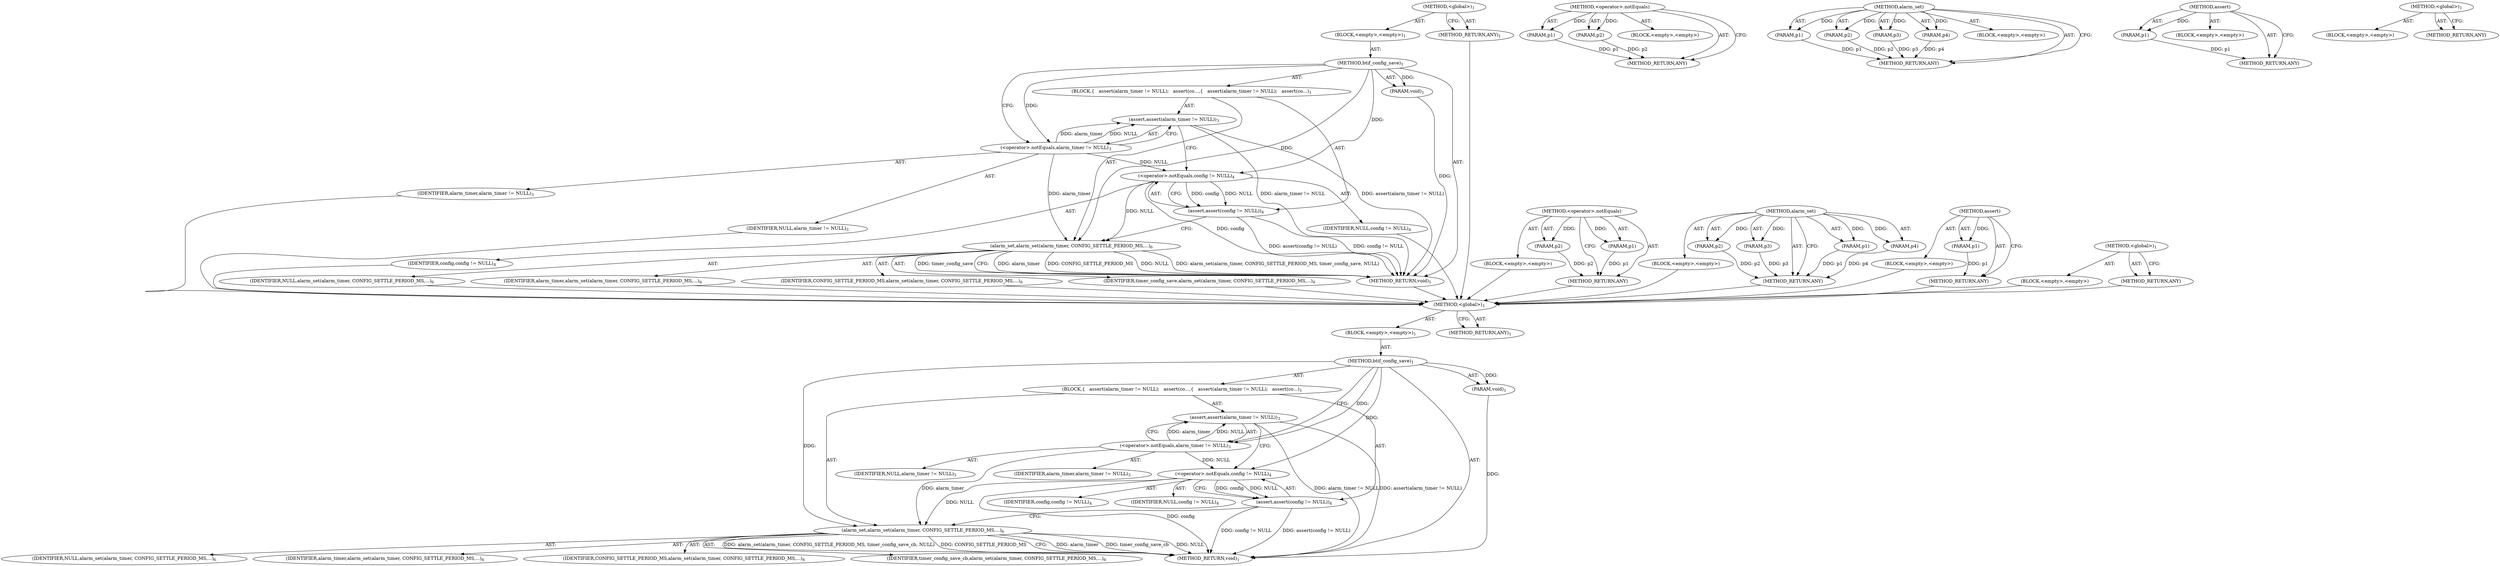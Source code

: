 digraph "&lt;global&gt;" {
vulnerable_6 [label=<(METHOD,&lt;global&gt;)<SUB>1</SUB>>];
vulnerable_7 [label=<(BLOCK,&lt;empty&gt;,&lt;empty&gt;)<SUB>1</SUB>>];
vulnerable_8 [label=<(METHOD,btif_config_save)<SUB>1</SUB>>];
vulnerable_9 [label=<(PARAM,void)<SUB>1</SUB>>];
vulnerable_10 [label=<(BLOCK,{

   assert(alarm_timer != NULL);
   assert(co...,{

   assert(alarm_timer != NULL);
   assert(co...)<SUB>1</SUB>>];
vulnerable_11 [label=<(assert,assert(alarm_timer != NULL))<SUB>3</SUB>>];
vulnerable_12 [label=<(&lt;operator&gt;.notEquals,alarm_timer != NULL)<SUB>3</SUB>>];
vulnerable_13 [label=<(IDENTIFIER,alarm_timer,alarm_timer != NULL)<SUB>3</SUB>>];
vulnerable_14 [label=<(IDENTIFIER,NULL,alarm_timer != NULL)<SUB>3</SUB>>];
vulnerable_15 [label=<(assert,assert(config != NULL))<SUB>4</SUB>>];
vulnerable_16 [label=<(&lt;operator&gt;.notEquals,config != NULL)<SUB>4</SUB>>];
vulnerable_17 [label=<(IDENTIFIER,config,config != NULL)<SUB>4</SUB>>];
vulnerable_18 [label=<(IDENTIFIER,NULL,config != NULL)<SUB>4</SUB>>];
vulnerable_19 [label=<(alarm_set,alarm_set(alarm_timer, CONFIG_SETTLE_PERIOD_MS,...)<SUB>6</SUB>>];
vulnerable_20 [label=<(IDENTIFIER,alarm_timer,alarm_set(alarm_timer, CONFIG_SETTLE_PERIOD_MS,...)<SUB>6</SUB>>];
vulnerable_21 [label=<(IDENTIFIER,CONFIG_SETTLE_PERIOD_MS,alarm_set(alarm_timer, CONFIG_SETTLE_PERIOD_MS,...)<SUB>6</SUB>>];
vulnerable_22 [label=<(IDENTIFIER,timer_config_save,alarm_set(alarm_timer, CONFIG_SETTLE_PERIOD_MS,...)<SUB>6</SUB>>];
vulnerable_23 [label=<(IDENTIFIER,NULL,alarm_set(alarm_timer, CONFIG_SETTLE_PERIOD_MS,...)<SUB>6</SUB>>];
vulnerable_24 [label=<(METHOD_RETURN,void)<SUB>1</SUB>>];
vulnerable_26 [label=<(METHOD_RETURN,ANY)<SUB>1</SUB>>];
vulnerable_43 [label=<(METHOD,&lt;operator&gt;.notEquals)>];
vulnerable_44 [label=<(PARAM,p1)>];
vulnerable_45 [label=<(PARAM,p2)>];
vulnerable_46 [label=<(BLOCK,&lt;empty&gt;,&lt;empty&gt;)>];
vulnerable_47 [label=<(METHOD_RETURN,ANY)>];
vulnerable_48 [label=<(METHOD,alarm_set)>];
vulnerable_49 [label=<(PARAM,p1)>];
vulnerable_50 [label=<(PARAM,p2)>];
vulnerable_51 [label=<(PARAM,p3)>];
vulnerable_52 [label=<(PARAM,p4)>];
vulnerable_53 [label=<(BLOCK,&lt;empty&gt;,&lt;empty&gt;)>];
vulnerable_54 [label=<(METHOD_RETURN,ANY)>];
vulnerable_39 [label=<(METHOD,assert)>];
vulnerable_40 [label=<(PARAM,p1)>];
vulnerable_41 [label=<(BLOCK,&lt;empty&gt;,&lt;empty&gt;)>];
vulnerable_42 [label=<(METHOD_RETURN,ANY)>];
vulnerable_33 [label=<(METHOD,&lt;global&gt;)<SUB>1</SUB>>];
vulnerable_34 [label=<(BLOCK,&lt;empty&gt;,&lt;empty&gt;)>];
vulnerable_35 [label=<(METHOD_RETURN,ANY)>];
fixed_6 [label=<(METHOD,&lt;global&gt;)<SUB>1</SUB>>];
fixed_7 [label=<(BLOCK,&lt;empty&gt;,&lt;empty&gt;)<SUB>1</SUB>>];
fixed_8 [label=<(METHOD,btif_config_save)<SUB>1</SUB>>];
fixed_9 [label=<(PARAM,void)<SUB>1</SUB>>];
fixed_10 [label=<(BLOCK,{

   assert(alarm_timer != NULL);
   assert(co...,{

   assert(alarm_timer != NULL);
   assert(co...)<SUB>1</SUB>>];
fixed_11 [label=<(assert,assert(alarm_timer != NULL))<SUB>3</SUB>>];
fixed_12 [label=<(&lt;operator&gt;.notEquals,alarm_timer != NULL)<SUB>3</SUB>>];
fixed_13 [label=<(IDENTIFIER,alarm_timer,alarm_timer != NULL)<SUB>3</SUB>>];
fixed_14 [label=<(IDENTIFIER,NULL,alarm_timer != NULL)<SUB>3</SUB>>];
fixed_15 [label=<(assert,assert(config != NULL))<SUB>4</SUB>>];
fixed_16 [label=<(&lt;operator&gt;.notEquals,config != NULL)<SUB>4</SUB>>];
fixed_17 [label=<(IDENTIFIER,config,config != NULL)<SUB>4</SUB>>];
fixed_18 [label=<(IDENTIFIER,NULL,config != NULL)<SUB>4</SUB>>];
fixed_19 [label=<(alarm_set,alarm_set(alarm_timer, CONFIG_SETTLE_PERIOD_MS,...)<SUB>6</SUB>>];
fixed_20 [label=<(IDENTIFIER,alarm_timer,alarm_set(alarm_timer, CONFIG_SETTLE_PERIOD_MS,...)<SUB>6</SUB>>];
fixed_21 [label=<(IDENTIFIER,CONFIG_SETTLE_PERIOD_MS,alarm_set(alarm_timer, CONFIG_SETTLE_PERIOD_MS,...)<SUB>6</SUB>>];
fixed_22 [label=<(IDENTIFIER,timer_config_save_cb,alarm_set(alarm_timer, CONFIG_SETTLE_PERIOD_MS,...)<SUB>6</SUB>>];
fixed_23 [label=<(IDENTIFIER,NULL,alarm_set(alarm_timer, CONFIG_SETTLE_PERIOD_MS,...)<SUB>6</SUB>>];
fixed_24 [label=<(METHOD_RETURN,void)<SUB>1</SUB>>];
fixed_26 [label=<(METHOD_RETURN,ANY)<SUB>1</SUB>>];
fixed_43 [label=<(METHOD,&lt;operator&gt;.notEquals)>];
fixed_44 [label=<(PARAM,p1)>];
fixed_45 [label=<(PARAM,p2)>];
fixed_46 [label=<(BLOCK,&lt;empty&gt;,&lt;empty&gt;)>];
fixed_47 [label=<(METHOD_RETURN,ANY)>];
fixed_48 [label=<(METHOD,alarm_set)>];
fixed_49 [label=<(PARAM,p1)>];
fixed_50 [label=<(PARAM,p2)>];
fixed_51 [label=<(PARAM,p3)>];
fixed_52 [label=<(PARAM,p4)>];
fixed_53 [label=<(BLOCK,&lt;empty&gt;,&lt;empty&gt;)>];
fixed_54 [label=<(METHOD_RETURN,ANY)>];
fixed_39 [label=<(METHOD,assert)>];
fixed_40 [label=<(PARAM,p1)>];
fixed_41 [label=<(BLOCK,&lt;empty&gt;,&lt;empty&gt;)>];
fixed_42 [label=<(METHOD_RETURN,ANY)>];
fixed_33 [label=<(METHOD,&lt;global&gt;)<SUB>1</SUB>>];
fixed_34 [label=<(BLOCK,&lt;empty&gt;,&lt;empty&gt;)>];
fixed_35 [label=<(METHOD_RETURN,ANY)>];
vulnerable_6 -> vulnerable_7  [key=0, label="AST: "];
vulnerable_6 -> vulnerable_26  [key=0, label="AST: "];
vulnerable_6 -> vulnerable_26  [key=1, label="CFG: "];
vulnerable_7 -> vulnerable_8  [key=0, label="AST: "];
vulnerable_8 -> vulnerable_9  [key=0, label="AST: "];
vulnerable_8 -> vulnerable_9  [key=1, label="DDG: "];
vulnerable_8 -> vulnerable_10  [key=0, label="AST: "];
vulnerable_8 -> vulnerable_24  [key=0, label="AST: "];
vulnerable_8 -> vulnerable_12  [key=0, label="CFG: "];
vulnerable_8 -> vulnerable_12  [key=1, label="DDG: "];
vulnerable_8 -> vulnerable_19  [key=0, label="DDG: "];
vulnerable_8 -> vulnerable_16  [key=0, label="DDG: "];
vulnerable_9 -> vulnerable_24  [key=0, label="DDG: "];
vulnerable_10 -> vulnerable_11  [key=0, label="AST: "];
vulnerable_10 -> vulnerable_15  [key=0, label="AST: "];
vulnerable_10 -> vulnerable_19  [key=0, label="AST: "];
vulnerable_11 -> vulnerable_12  [key=0, label="AST: "];
vulnerable_11 -> vulnerable_16  [key=0, label="CFG: "];
vulnerable_11 -> vulnerable_24  [key=0, label="DDG: alarm_timer != NULL"];
vulnerable_11 -> vulnerable_24  [key=1, label="DDG: assert(alarm_timer != NULL)"];
vulnerable_12 -> vulnerable_13  [key=0, label="AST: "];
vulnerable_12 -> vulnerable_14  [key=0, label="AST: "];
vulnerable_12 -> vulnerable_11  [key=0, label="CFG: "];
vulnerable_12 -> vulnerable_11  [key=1, label="DDG: alarm_timer"];
vulnerable_12 -> vulnerable_11  [key=2, label="DDG: NULL"];
vulnerable_12 -> vulnerable_19  [key=0, label="DDG: alarm_timer"];
vulnerable_12 -> vulnerable_16  [key=0, label="DDG: NULL"];
vulnerable_13 -> fixed_6  [key=0];
vulnerable_14 -> fixed_6  [key=0];
vulnerable_15 -> vulnerable_16  [key=0, label="AST: "];
vulnerable_15 -> vulnerable_19  [key=0, label="CFG: "];
vulnerable_15 -> vulnerable_24  [key=0, label="DDG: config != NULL"];
vulnerable_15 -> vulnerable_24  [key=1, label="DDG: assert(config != NULL)"];
vulnerable_16 -> vulnerable_17  [key=0, label="AST: "];
vulnerable_16 -> vulnerable_18  [key=0, label="AST: "];
vulnerable_16 -> vulnerable_15  [key=0, label="CFG: "];
vulnerable_16 -> vulnerable_15  [key=1, label="DDG: config"];
vulnerable_16 -> vulnerable_15  [key=2, label="DDG: NULL"];
vulnerable_16 -> vulnerable_24  [key=0, label="DDG: config"];
vulnerable_16 -> vulnerable_19  [key=0, label="DDG: NULL"];
vulnerable_17 -> fixed_6  [key=0];
vulnerable_18 -> fixed_6  [key=0];
vulnerable_19 -> vulnerable_20  [key=0, label="AST: "];
vulnerable_19 -> vulnerable_21  [key=0, label="AST: "];
vulnerable_19 -> vulnerable_22  [key=0, label="AST: "];
vulnerable_19 -> vulnerable_23  [key=0, label="AST: "];
vulnerable_19 -> vulnerable_24  [key=0, label="CFG: "];
vulnerable_19 -> vulnerable_24  [key=1, label="DDG: alarm_timer"];
vulnerable_19 -> vulnerable_24  [key=2, label="DDG: CONFIG_SETTLE_PERIOD_MS"];
vulnerable_19 -> vulnerable_24  [key=3, label="DDG: NULL"];
vulnerable_19 -> vulnerable_24  [key=4, label="DDG: alarm_set(alarm_timer, CONFIG_SETTLE_PERIOD_MS, timer_config_save, NULL)"];
vulnerable_19 -> vulnerable_24  [key=5, label="DDG: timer_config_save"];
vulnerable_20 -> fixed_6  [key=0];
vulnerable_21 -> fixed_6  [key=0];
vulnerable_22 -> fixed_6  [key=0];
vulnerable_23 -> fixed_6  [key=0];
vulnerable_24 -> fixed_6  [key=0];
vulnerable_26 -> fixed_6  [key=0];
vulnerable_43 -> vulnerable_44  [key=0, label="AST: "];
vulnerable_43 -> vulnerable_44  [key=1, label="DDG: "];
vulnerable_43 -> vulnerable_46  [key=0, label="AST: "];
vulnerable_43 -> vulnerable_45  [key=0, label="AST: "];
vulnerable_43 -> vulnerable_45  [key=1, label="DDG: "];
vulnerable_43 -> vulnerable_47  [key=0, label="AST: "];
vulnerable_43 -> vulnerable_47  [key=1, label="CFG: "];
vulnerable_44 -> vulnerable_47  [key=0, label="DDG: p1"];
vulnerable_45 -> vulnerable_47  [key=0, label="DDG: p2"];
vulnerable_46 -> fixed_6  [key=0];
vulnerable_47 -> fixed_6  [key=0];
vulnerable_48 -> vulnerable_49  [key=0, label="AST: "];
vulnerable_48 -> vulnerable_49  [key=1, label="DDG: "];
vulnerable_48 -> vulnerable_53  [key=0, label="AST: "];
vulnerable_48 -> vulnerable_50  [key=0, label="AST: "];
vulnerable_48 -> vulnerable_50  [key=1, label="DDG: "];
vulnerable_48 -> vulnerable_54  [key=0, label="AST: "];
vulnerable_48 -> vulnerable_54  [key=1, label="CFG: "];
vulnerable_48 -> vulnerable_51  [key=0, label="AST: "];
vulnerable_48 -> vulnerable_51  [key=1, label="DDG: "];
vulnerable_48 -> vulnerable_52  [key=0, label="AST: "];
vulnerable_48 -> vulnerable_52  [key=1, label="DDG: "];
vulnerable_49 -> vulnerable_54  [key=0, label="DDG: p1"];
vulnerable_50 -> vulnerable_54  [key=0, label="DDG: p2"];
vulnerable_51 -> vulnerable_54  [key=0, label="DDG: p3"];
vulnerable_52 -> vulnerable_54  [key=0, label="DDG: p4"];
vulnerable_53 -> fixed_6  [key=0];
vulnerable_54 -> fixed_6  [key=0];
vulnerable_39 -> vulnerable_40  [key=0, label="AST: "];
vulnerable_39 -> vulnerable_40  [key=1, label="DDG: "];
vulnerable_39 -> vulnerable_41  [key=0, label="AST: "];
vulnerable_39 -> vulnerable_42  [key=0, label="AST: "];
vulnerable_39 -> vulnerable_42  [key=1, label="CFG: "];
vulnerable_40 -> vulnerable_42  [key=0, label="DDG: p1"];
vulnerable_41 -> fixed_6  [key=0];
vulnerable_42 -> fixed_6  [key=0];
vulnerable_33 -> vulnerable_34  [key=0, label="AST: "];
vulnerable_33 -> vulnerable_35  [key=0, label="AST: "];
vulnerable_33 -> vulnerable_35  [key=1, label="CFG: "];
vulnerable_34 -> fixed_6  [key=0];
vulnerable_35 -> fixed_6  [key=0];
fixed_6 -> fixed_7  [key=0, label="AST: "];
fixed_6 -> fixed_26  [key=0, label="AST: "];
fixed_6 -> fixed_26  [key=1, label="CFG: "];
fixed_7 -> fixed_8  [key=0, label="AST: "];
fixed_8 -> fixed_9  [key=0, label="AST: "];
fixed_8 -> fixed_9  [key=1, label="DDG: "];
fixed_8 -> fixed_10  [key=0, label="AST: "];
fixed_8 -> fixed_24  [key=0, label="AST: "];
fixed_8 -> fixed_12  [key=0, label="CFG: "];
fixed_8 -> fixed_12  [key=1, label="DDG: "];
fixed_8 -> fixed_19  [key=0, label="DDG: "];
fixed_8 -> fixed_16  [key=0, label="DDG: "];
fixed_9 -> fixed_24  [key=0, label="DDG: "];
fixed_10 -> fixed_11  [key=0, label="AST: "];
fixed_10 -> fixed_15  [key=0, label="AST: "];
fixed_10 -> fixed_19  [key=0, label="AST: "];
fixed_11 -> fixed_12  [key=0, label="AST: "];
fixed_11 -> fixed_16  [key=0, label="CFG: "];
fixed_11 -> fixed_24  [key=0, label="DDG: alarm_timer != NULL"];
fixed_11 -> fixed_24  [key=1, label="DDG: assert(alarm_timer != NULL)"];
fixed_12 -> fixed_13  [key=0, label="AST: "];
fixed_12 -> fixed_14  [key=0, label="AST: "];
fixed_12 -> fixed_11  [key=0, label="CFG: "];
fixed_12 -> fixed_11  [key=1, label="DDG: alarm_timer"];
fixed_12 -> fixed_11  [key=2, label="DDG: NULL"];
fixed_12 -> fixed_19  [key=0, label="DDG: alarm_timer"];
fixed_12 -> fixed_16  [key=0, label="DDG: NULL"];
fixed_15 -> fixed_16  [key=0, label="AST: "];
fixed_15 -> fixed_19  [key=0, label="CFG: "];
fixed_15 -> fixed_24  [key=0, label="DDG: config != NULL"];
fixed_15 -> fixed_24  [key=1, label="DDG: assert(config != NULL)"];
fixed_16 -> fixed_17  [key=0, label="AST: "];
fixed_16 -> fixed_18  [key=0, label="AST: "];
fixed_16 -> fixed_15  [key=0, label="CFG: "];
fixed_16 -> fixed_15  [key=1, label="DDG: config"];
fixed_16 -> fixed_15  [key=2, label="DDG: NULL"];
fixed_16 -> fixed_24  [key=0, label="DDG: config"];
fixed_16 -> fixed_19  [key=0, label="DDG: NULL"];
fixed_19 -> fixed_20  [key=0, label="AST: "];
fixed_19 -> fixed_21  [key=0, label="AST: "];
fixed_19 -> fixed_22  [key=0, label="AST: "];
fixed_19 -> fixed_23  [key=0, label="AST: "];
fixed_19 -> fixed_24  [key=0, label="CFG: "];
fixed_19 -> fixed_24  [key=1, label="DDG: alarm_timer"];
fixed_19 -> fixed_24  [key=2, label="DDG: timer_config_save_cb"];
fixed_19 -> fixed_24  [key=3, label="DDG: NULL"];
fixed_19 -> fixed_24  [key=4, label="DDG: alarm_set(alarm_timer, CONFIG_SETTLE_PERIOD_MS, timer_config_save_cb, NULL)"];
fixed_19 -> fixed_24  [key=5, label="DDG: CONFIG_SETTLE_PERIOD_MS"];
fixed_43 -> fixed_44  [key=0, label="AST: "];
fixed_43 -> fixed_44  [key=1, label="DDG: "];
fixed_43 -> fixed_46  [key=0, label="AST: "];
fixed_43 -> fixed_45  [key=0, label="AST: "];
fixed_43 -> fixed_45  [key=1, label="DDG: "];
fixed_43 -> fixed_47  [key=0, label="AST: "];
fixed_43 -> fixed_47  [key=1, label="CFG: "];
fixed_44 -> fixed_47  [key=0, label="DDG: p1"];
fixed_45 -> fixed_47  [key=0, label="DDG: p2"];
fixed_48 -> fixed_49  [key=0, label="AST: "];
fixed_48 -> fixed_49  [key=1, label="DDG: "];
fixed_48 -> fixed_53  [key=0, label="AST: "];
fixed_48 -> fixed_50  [key=0, label="AST: "];
fixed_48 -> fixed_50  [key=1, label="DDG: "];
fixed_48 -> fixed_54  [key=0, label="AST: "];
fixed_48 -> fixed_54  [key=1, label="CFG: "];
fixed_48 -> fixed_51  [key=0, label="AST: "];
fixed_48 -> fixed_51  [key=1, label="DDG: "];
fixed_48 -> fixed_52  [key=0, label="AST: "];
fixed_48 -> fixed_52  [key=1, label="DDG: "];
fixed_49 -> fixed_54  [key=0, label="DDG: p1"];
fixed_50 -> fixed_54  [key=0, label="DDG: p2"];
fixed_51 -> fixed_54  [key=0, label="DDG: p3"];
fixed_52 -> fixed_54  [key=0, label="DDG: p4"];
fixed_39 -> fixed_40  [key=0, label="AST: "];
fixed_39 -> fixed_40  [key=1, label="DDG: "];
fixed_39 -> fixed_41  [key=0, label="AST: "];
fixed_39 -> fixed_42  [key=0, label="AST: "];
fixed_39 -> fixed_42  [key=1, label="CFG: "];
fixed_40 -> fixed_42  [key=0, label="DDG: p1"];
fixed_33 -> fixed_34  [key=0, label="AST: "];
fixed_33 -> fixed_35  [key=0, label="AST: "];
fixed_33 -> fixed_35  [key=1, label="CFG: "];
}
